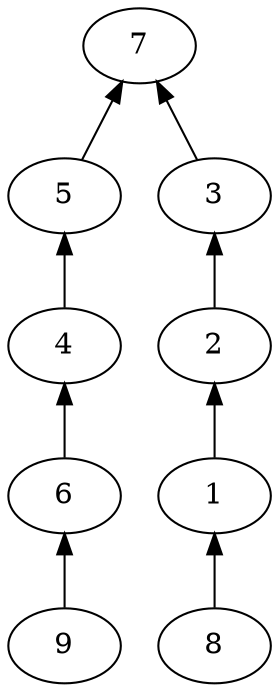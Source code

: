 strict digraph  {
rankdir=BT;
1;
2;
3;
4;
5;
6;
7;
8;
9;
1 -> 2;
2 -> 3;
3 -> 7;
4 -> 5;
5 -> 7;
6 -> 4;
8 -> 1;
9 -> 6;
}
